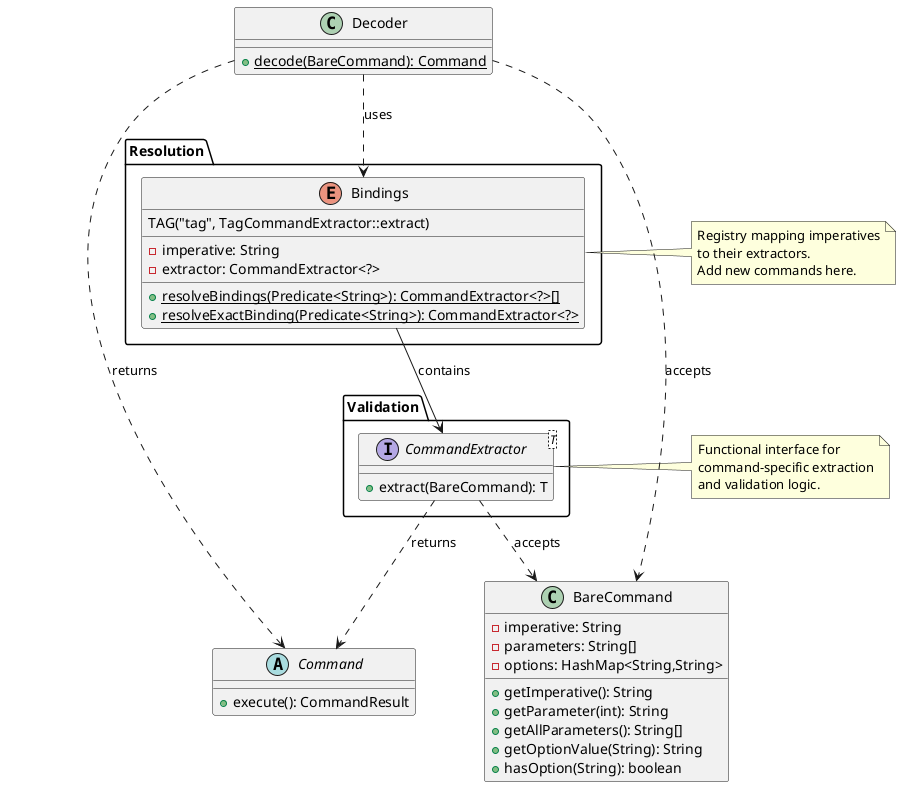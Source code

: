 @startuml
!define INTERFACE interface

class Decoder {
    + {static} decode(BareCommand): Command
}

abstract class Command {
    + execute(): CommandResult
}

class BareCommand {
    - imperative: String
    - parameters: String[]
    - options: HashMap<String,String>
    __
    + getImperative(): String
    + getParameter(int): String
    + getAllParameters(): String[]
    + getOptionValue(String): String
    + hasOption(String): boolean
}

package "Resolution" {
    enum Bindings {
        TAG("tag", TagCommandExtractor::extract)
        __
        - imperative: String
        - extractor: CommandExtractor<?>
        __
        + {static} resolveBindings(Predicate<String>): CommandExtractor<?>[]
        + {static} resolveExactBinding(Predicate<String>): CommandExtractor<?>
    }
}

package "Validation" {
    INTERFACE "CommandExtractor<T>" as CommandExtractor {
        + extract(BareCommand): T
    }
}

' Relationships - Core Decoding Flow
Decoder ..> Bindings : uses
Decoder ..> BareCommand : accepts
Decoder ..> Command : returns

Bindings --> CommandExtractor : contains

CommandExtractor ..> BareCommand : accepts
CommandExtractor ..> Command : returns

' Notes
note right of Bindings
Registry mapping imperatives
to their extractors.
Add new commands here.
end note

note right of CommandExtractor
Functional interface for
command-specific extraction
and validation logic.
end note

@enduml
